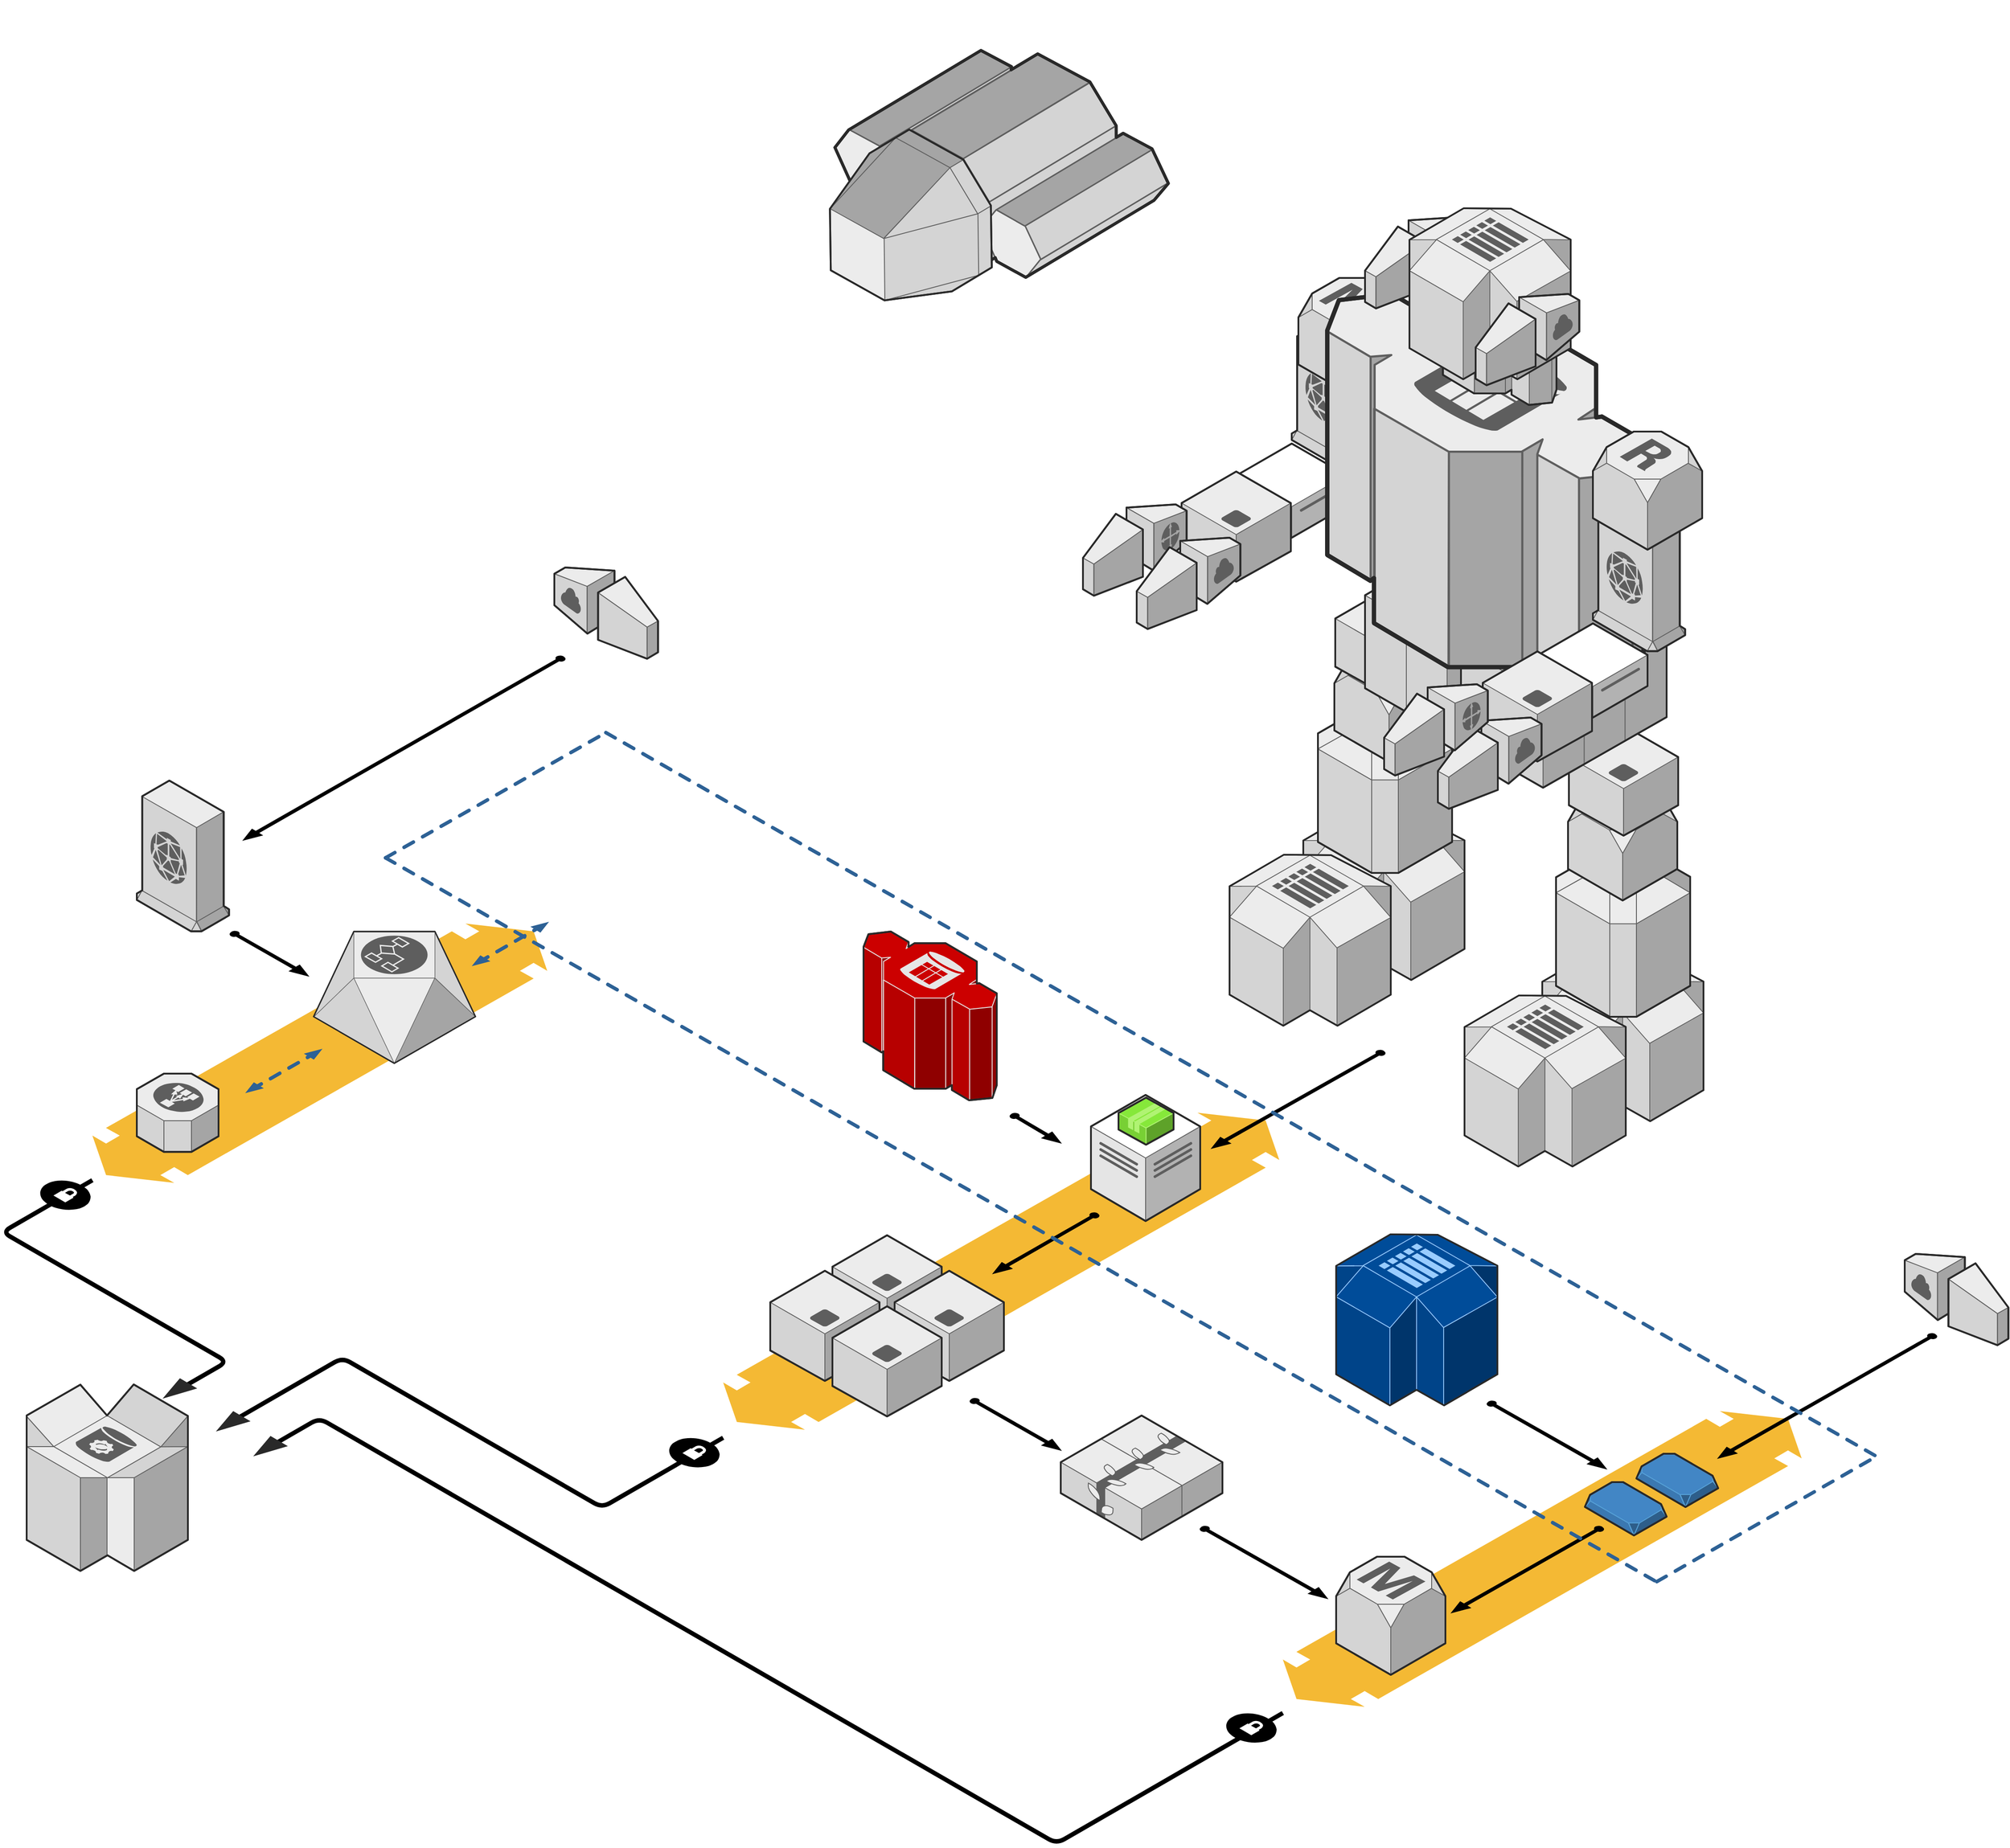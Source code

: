 <mxfile version="28.1.1">
  <diagram id="e6c9853f-fb2c-9f52-b62e-7900f19ca443" name="Page-1">
    <mxGraphModel dx="1765" dy="2204" grid="1" gridSize="10" guides="1" tooltips="1" connect="1" arrows="1" fold="1" page="1" pageScale="1" pageWidth="850" pageHeight="1100" background="#ffffff" math="0" shadow="0">
      <root>
        <mxCell id="0" />
        <mxCell id="1" parent="0" />
        <mxCell id="2" value="" style="verticalLabelPosition=bottom;html=1;verticalAlign=top;strokeWidth=1;dashed=0;shape=mxgraph.aws3d.simpleDb2;fillColor=#ECECEC;strokeColor=#5E5E5E;aspect=fixed;rounded=1;shadow=0;comic=0;fontSize=12;fontColor=#000000;" parent="1" vertex="1">
          <mxGeometry x="1706" y="1039" width="181.5" height="192.6" as="geometry" />
        </mxCell>
        <mxCell id="3" value="" style="verticalLabelPosition=bottom;html=1;verticalAlign=top;strokeWidth=1;dashed=0;shape=mxgraph.aws3d.simpleDb2;fillColor=#ECECEC;strokeColor=#5E5E5E;aspect=fixed;rounded=1;shadow=0;comic=0;fontSize=12;fontColor=#000000;" parent="1" vertex="1">
          <mxGeometry x="1618.5" y="1090" width="181.5" height="192.6" as="geometry" />
        </mxCell>
        <mxCell id="4" value="" style="verticalLabelPosition=bottom;html=1;verticalAlign=top;strokeWidth=1;align=center;outlineConnect=0;dashed=0;outlineConnect=0;shape=mxgraph.aws3d.email_service;fillColor=#ECECEC;strokeColor=#5E5E5E;aspect=fixed;" parent="1" vertex="1">
          <mxGeometry x="1721.5" y="922" width="151" height="192" as="geometry" />
        </mxCell>
        <mxCell id="5" value="" style="verticalLabelPosition=bottom;html=1;verticalAlign=top;strokeWidth=1;align=center;outlineConnect=0;dashed=0;outlineConnect=0;shape=mxgraph.aws3d.simpleDb;fillColor=#ECECEC;strokeColor=#5E5E5E;aspect=fixed;" parent="1" vertex="1">
          <mxGeometry x="1735" y="850" width="123" height="133" as="geometry" />
        </mxCell>
        <mxCell id="6" value="" style="verticalLabelPosition=bottom;html=1;verticalAlign=top;strokeWidth=1;align=center;outlineConnect=0;dashed=0;outlineConnect=0;shape=mxgraph.aws3d.application_server;fillColor=#ECECEC;strokeColor=#5E5E5E;aspect=fixed;" parent="1" vertex="1">
          <mxGeometry x="1736" y="786" width="123" height="124" as="geometry" />
        </mxCell>
        <mxCell id="7" value="" style="verticalLabelPosition=bottom;html=1;verticalAlign=top;strokeWidth=1;align=center;outlineConnect=0;dashed=0;outlineConnect=0;shape=mxgraph.aws3d.redshift;fillColor=#ECECEC;strokeColor=#5E5E5E;aspect=fixed;rotation=-121;flipH=1;" parent="1" vertex="1">
          <mxGeometry x="974.5" width="245" height="310" as="geometry" />
        </mxCell>
        <mxCell id="8" value="" style="verticalLabelPosition=bottom;html=1;verticalAlign=top;strokeWidth=1;align=center;outlineConnect=0;dashed=0;outlineConnect=0;shape=mxgraph.aws3d.cloudfront;fillColor=#ECECEC;strokeColor=#5E5E5E;aspect=fixed;" parent="1" vertex="1">
          <mxGeometry x="1424" y="330" width="103.8" height="169.8" as="geometry" />
        </mxCell>
        <mxCell id="9" value="" style="verticalLabelPosition=bottom;html=1;verticalAlign=top;strokeWidth=1;align=center;outlineConnect=0;dashed=0;outlineConnect=0;shape=mxgraph.aws3d.rdsMaster;fillColor=#ECECEC;strokeColor=#5E5E5E;aspect=fixed;" parent="1" vertex="1">
          <mxGeometry x="1431.5" y="282" width="123" height="133" as="geometry" />
        </mxCell>
        <mxCell id="10" value="" style="verticalLabelPosition=bottom;html=1;verticalAlign=top;strokeWidth=1;dashed=0;shape=mxgraph.aws3d.simpleDb2;fillColor=#ECECEC;strokeColor=#5E5E5E;aspect=fixed;rounded=1;shadow=0;comic=0;fontSize=12;fontColor=#000000;" parent="1" vertex="1">
          <mxGeometry x="1437" y="880" width="181.5" height="192.6" as="geometry" />
        </mxCell>
        <mxCell id="11" value="" style="verticalLabelPosition=bottom;html=1;verticalAlign=top;strokeWidth=1;dashed=0;shape=mxgraph.aws3d.simpleDb2;fillColor=#ECECEC;strokeColor=#5E5E5E;aspect=fixed;rounded=1;shadow=0;comic=0;fontSize=12;fontColor=#000000;" parent="1" vertex="1">
          <mxGeometry x="1354" y="931.5" width="181.5" height="192.6" as="geometry" />
        </mxCell>
        <mxCell id="12" value="" style="verticalLabelPosition=bottom;html=1;verticalAlign=top;strokeWidth=1;align=center;outlineConnect=0;dashed=0;outlineConnect=0;shape=mxgraph.aws3d.email_service;fillColor=#ECECEC;strokeColor=#5E5E5E;aspect=fixed;" parent="1" vertex="1">
          <mxGeometry x="1453.5" y="760" width="151" height="192" as="geometry" />
        </mxCell>
        <mxCell id="13" value="" style="verticalLabelPosition=bottom;html=1;verticalAlign=top;strokeWidth=1;align=center;outlineConnect=0;dashed=0;outlineConnect=0;shape=mxgraph.aws3d.simpleDb;fillColor=#ECECEC;strokeColor=#5E5E5E;aspect=fixed;" parent="1" vertex="1">
          <mxGeometry x="1472" y="694" width="123" height="133" as="geometry" />
        </mxCell>
        <mxCell id="14" value="" style="verticalLabelPosition=bottom;html=1;verticalAlign=top;strokeWidth=1;align=center;outlineConnect=0;dashed=0;outlineConnect=0;shape=mxgraph.aws3d.application_server;fillColor=#ECECEC;strokeColor=#5E5E5E;aspect=fixed;" parent="1" vertex="1">
          <mxGeometry x="1473" y="630" width="123" height="124" as="geometry" />
        </mxCell>
        <mxCell id="15" value="" style="verticalLabelPosition=bottom;html=1;verticalAlign=top;strokeWidth=1;align=center;outlineConnect=0;dashed=0;outlineConnect=0;shape=mxgraph.aws3d.s3;fillColor=#ECECEC;strokeColor=#5E5E5E;aspect=fixed;" parent="1" vertex="1">
          <mxGeometry x="1506.5" y="558" width="231.5" height="239" as="geometry" />
        </mxCell>
        <mxCell id="16" value="" style="verticalLabelPosition=bottom;html=1;verticalAlign=top;strokeWidth=1;align=center;outlineConnect=0;dashed=0;outlineConnect=0;shape=mxgraph.aws3d.s3;fillColor=#ECECEC;strokeColor=#5E5E5E;aspect=fixed;" parent="1" vertex="1">
          <mxGeometry x="1614.5" y="617" width="231.5" height="239" as="geometry" />
        </mxCell>
        <mxCell id="17" value="" style="verticalLabelPosition=bottom;html=1;verticalAlign=top;strokeWidth=1;align=center;outlineConnect=0;dashed=0;outlineConnect=0;shape=mxgraph.aws3d.dataServer;fillColor=#ffffff;strokeColor=#5E5E5E;aspect=fixed;" parent="1" vertex="1">
          <mxGeometry x="1362.5" y="468.5" width="123" height="106" as="geometry" />
        </mxCell>
        <mxCell id="18" value="" style="verticalLabelPosition=bottom;html=1;verticalAlign=top;strokeWidth=1;align=center;outlineConnect=0;dashed=0;outlineConnect=0;shape=mxgraph.aws3d.redshift;fillColor=#ECECEC;strokeColor=#5E5E5E;aspect=fixed;" parent="1" vertex="1">
          <mxGeometry x="1464" y="300" width="356" height="451" as="geometry" />
        </mxCell>
        <mxCell id="19" value="" style="verticalLabelPosition=bottom;html=1;verticalAlign=top;strokeWidth=1;align=center;outlineConnect=0;dashed=0;outlineConnect=0;shape=mxgraph.aws3d.application_server;fillColor=#ECECEC;strokeColor=#5E5E5E;aspect=fixed;" parent="1" vertex="1">
          <mxGeometry x="1300" y="500" width="123" height="124" as="geometry" />
        </mxCell>
        <mxCell id="20" value="" style="verticalLabelPosition=bottom;html=1;verticalAlign=top;strokeWidth=1;dashed=0;shape=mxgraph.aws3d.flatDoubleEdge;fillColor=#000000;aspect=fixed;rounded=1;shadow=0;comic=0;fontFamily=Verdana;fontSize=12;fontColor=#000000;flipV=1;" parent="1" vertex="1">
          <mxGeometry x="1414" y="1558" width="584" height="333" as="geometry" />
        </mxCell>
        <mxCell id="21" value="" style="verticalLabelPosition=bottom;html=1;verticalAlign=top;strokeWidth=1;dashed=0;shape=mxgraph.aws3d.flatDoubleEdge;fillColor=#000000;aspect=fixed;rounded=1;shadow=0;comic=0;fontFamily=Verdana;fontSize=12;fontColor=#000000;flipV=1;" parent="1" vertex="1">
          <mxGeometry x="784" y="1222" width="626" height="357" as="geometry" />
        </mxCell>
        <mxCell id="22" value="" style="verticalLabelPosition=bottom;html=1;verticalAlign=top;strokeWidth=1;dashed=0;shape=mxgraph.aws3d.flatDoubleEdge;fillColor=#000000;aspect=fixed;rounded=1;shadow=0;comic=0;fontFamily=Verdana;fontSize=12;fontColor=#000000;flipV=1;" parent="1" vertex="1">
          <mxGeometry x="74" y="1009" width="512" height="292" as="geometry" />
        </mxCell>
        <mxCell id="23" value="" style="edgeStyle=isometricEdgeStyle;endArrow=none;html=1;labelBackgroundColor=none;strokeColor=#000000;strokeWidth=5;fontFamily=Verdana;fontSize=12;fontColor=#000000;" parent="1" edge="1">
          <mxGeometry width="50" height="100" relative="1" as="geometry">
            <mxPoint x="164" y="1538" as="sourcePoint" />
            <mxPoint x="74" y="1298" as="targetPoint" />
            <Array as="points">
              <mxPoint x="114" y="1438" />
            </Array>
          </mxGeometry>
        </mxCell>
        <mxCell id="24" value="" style="verticalLabelPosition=bottom;html=1;verticalAlign=top;strokeWidth=1;dashed=0;shape=mxgraph.aws3d.dynamoDb;fillColor=#ECECEC;strokeColor=#5E5E5E;aspect=fixed;rounded=1;shadow=0;comic=0;fontSize=12;fontColor=#000000;" parent="1" vertex="1">
          <mxGeometry y="1528" width="181.5" height="210" as="geometry" />
        </mxCell>
        <mxCell id="25" value="" style="edgeStyle=isometricEdgeStyle;endArrow=none;html=1;labelBackgroundColor=none;strokeColor=#000000;strokeWidth=5;fontFamily=Verdana;fontSize=12;fontColor=#000000;" parent="1" edge="1">
          <mxGeometry width="50" height="100" relative="1" as="geometry">
            <mxPoint x="234" y="1568" as="sourcePoint" />
            <mxPoint x="784" y="1588" as="targetPoint" />
            <Array as="points">
              <mxPoint x="494" y="1578" />
            </Array>
          </mxGeometry>
        </mxCell>
        <mxCell id="26" value="" style="verticalLabelPosition=bottom;html=1;verticalAlign=top;strokeWidth=1;dashed=0;shape=mxgraph.aws3d.elasticLoadBalancing;fillColor=#ECECEC;strokeColor=#5E5E5E;aspect=fixed;rounded=1;shadow=0;comic=0;fontSize=12;fontColor=#000000;" parent="1" vertex="1">
          <mxGeometry x="124" y="1178" width="92" height="88.17" as="geometry" />
        </mxCell>
        <mxCell id="27" value="" style="verticalLabelPosition=bottom;html=1;verticalAlign=top;strokeWidth=1;dashed=0;shape=mxgraph.aws3d.workflowService;fillColor=#ECECEC;strokeColor=#5E5E5E;aspect=fixed;rounded=1;shadow=0;comic=0;fontSize=12;fontColor=#000000;" parent="1" vertex="1">
          <mxGeometry x="323" y="1018" width="182.2" height="148.4" as="geometry" />
        </mxCell>
        <mxCell id="28" value="" style="verticalLabelPosition=bottom;html=1;verticalAlign=top;strokeWidth=1;dashed=0;shape=mxgraph.aws3d.cloudfront;fillColor=#ECECEC;strokeColor=#5E5E5E;aspect=fixed;rounded=1;shadow=0;comic=0;fontSize=12;fontColor=#000000;" parent="1" vertex="1">
          <mxGeometry x="124" y="848" width="103.8" height="169.8" as="geometry" />
        </mxCell>
        <mxCell id="29" value="" style="verticalLabelPosition=bottom;html=1;verticalAlign=top;strokeWidth=1;dashed=0;shape=mxgraph.aws3d.internetGateway;fillColor=#ECECEC;strokeColor=#5E5E5E;aspect=fixed;rounded=1;shadow=0;comic=0;fontSize=12;fontColor=#000000;flipH=1;flipV=0;" parent="1" vertex="1">
          <mxGeometry x="594" y="608" width="116.7" height="102.8" as="geometry" />
        </mxCell>
        <mxCell id="30" value="" style="verticalLabelPosition=bottom;html=1;verticalAlign=top;strokeWidth=1;dashed=0;shape=mxgraph.aws3d.internetGateway;fillColor=#ECECEC;strokeColor=#5E5E5E;aspect=fixed;rounded=1;shadow=0;comic=0;fontSize=12;fontColor=#000000;flipH=1;flipV=0;" parent="1" vertex="1">
          <mxGeometry x="2114" y="1381" width="116.7" height="102.8" as="geometry" />
        </mxCell>
        <mxCell id="31" value="" style="verticalLabelPosition=bottom;html=1;verticalAlign=top;strokeWidth=1;dashed=0;shape=mxgraph.aws3d.redshift;fillColor=#CC0000;strokeColor=#E6E6E6;aspect=fixed;rounded=1;shadow=0;comic=0;fontSize=12;fontColor=#000000;" parent="1" vertex="1">
          <mxGeometry x="942" y="1018" width="150" height="190" as="geometry" />
        </mxCell>
        <mxCell id="32" value="" style="verticalLabelPosition=bottom;html=1;verticalAlign=top;strokeWidth=1;dashed=0;shape=mxgraph.aws3d.snapshot;fillColor=#4286c5;strokeColor=#57A2D8;aspect=fixed;rounded=1;shadow=0;comic=0;fontSize=12;fontColor=#000000;" parent="1" vertex="1">
          <mxGeometry x="1812" y="1606" width="92" height="60" as="geometry" />
        </mxCell>
        <mxCell id="33" value="" style="verticalLabelPosition=bottom;html=1;verticalAlign=top;strokeWidth=1;dashed=0;shape=mxgraph.aws3d.application_server;fillColor=#ECECEC;strokeColor=#5E5E5E;aspect=fixed;rounded=1;shadow=0;comic=0;fontSize=12;fontColor=#000000;" parent="1" vertex="1">
          <mxGeometry x="907" y="1360" width="123" height="124" as="geometry" />
        </mxCell>
        <mxCell id="34" value="" style="verticalLabelPosition=bottom;html=1;verticalAlign=top;strokeWidth=1;dashed=0;shape=mxgraph.aws3d.application_server;fillColor=#ECECEC;strokeColor=#5E5E5E;aspect=fixed;rounded=1;shadow=0;comic=0;fontSize=12;fontColor=#000000;" parent="1" vertex="1">
          <mxGeometry x="837" y="1400" width="123" height="124" as="geometry" />
        </mxCell>
        <mxCell id="35" value="" style="verticalLabelPosition=bottom;html=1;verticalAlign=top;strokeWidth=1;dashed=0;shape=mxgraph.aws3d.application_server;fillColor=#ECECEC;strokeColor=#5E5E5E;aspect=fixed;rounded=1;shadow=0;comic=0;fontSize=12;fontColor=#000000;" parent="1" vertex="1">
          <mxGeometry x="977" y="1400" width="123" height="124" as="geometry" />
        </mxCell>
        <mxCell id="36" value="" style="verticalLabelPosition=bottom;html=1;verticalAlign=top;strokeWidth=1;dashed=0;shape=mxgraph.aws3d.application_server;fillColor=#ECECEC;strokeColor=#5E5E5E;aspect=fixed;rounded=1;shadow=0;comic=0;fontSize=12;fontColor=#000000;" parent="1" vertex="1">
          <mxGeometry x="907" y="1440" width="123" height="124" as="geometry" />
        </mxCell>
        <mxCell id="37" value="" style="verticalLabelPosition=bottom;html=1;verticalAlign=top;strokeWidth=1;dashed=0;shape=mxgraph.aws3d.elasticBeanstalk;fillColor=#ECECEC;strokeColor=#5E5E5E;aspect=fixed;rounded=1;shadow=0;comic=0;fontSize=12;fontColor=#000000;" parent="1" vertex="1">
          <mxGeometry x="1164" y="1563" width="182" height="140" as="geometry" />
        </mxCell>
        <mxCell id="38" value="" style="verticalLabelPosition=bottom;html=1;verticalAlign=top;strokeWidth=1;dashed=0;shape=mxgraph.aws3d.simpleDb2;fillColor=#004C99;strokeColor=#99CCFF;aspect=fixed;rounded=1;shadow=0;comic=0;fontSize=12;fontColor=#000000;" parent="1" vertex="1">
          <mxGeometry x="1474" y="1359" width="181.5" height="192.6" as="geometry" />
        </mxCell>
        <mxCell id="39" value="" style="verticalLabelPosition=bottom;html=1;verticalAlign=top;strokeWidth=1;dashed=0;shape=mxgraph.aws3d.dataCenter;fillColor=#ffffff;strokeColor=#5E5E5E;aspect=fixed;rounded=1;shadow=0;comic=0;fontSize=12;fontColor=#000000;" parent="1" vertex="1">
          <mxGeometry x="1198" y="1202" width="123" height="142" as="geometry" />
        </mxCell>
        <mxCell id="40" value="" style="verticalLabelPosition=bottom;html=1;verticalAlign=top;strokeWidth=1;dashed=0;shape=mxgraph.aws3d.application2;fillColor=#86E83A;strokeColor=#B0F373;aspect=fixed;rounded=1;shadow=0;comic=0;fontSize=12;fontColor=#000000;" parent="1" vertex="1">
          <mxGeometry x="1229" y="1205" width="62" height="53" as="geometry" />
        </mxCell>
        <mxCell id="41" value="" style="verticalLabelPosition=bottom;html=1;verticalAlign=top;strokeWidth=1;dashed=0;shape=mxgraph.aws3d.arrowhead;aspect=fixed;rounded=1;shadow=0;comic=0;fillColor=none;fontFamily=Verdana;fontSize=12;fontColor=#000000;flipV=1;" parent="1" vertex="1">
          <mxGeometry x="153" y="1521" width="39" height="23" as="geometry" />
        </mxCell>
        <mxCell id="42" value="" style="verticalLabelPosition=bottom;html=1;verticalAlign=top;strokeWidth=1;dashed=0;shape=mxgraph.aws3d.arrowhead;aspect=fixed;rounded=1;shadow=0;comic=0;fillColor=none;fontFamily=Verdana;fontSize=12;fontColor=#000000;flipV=1;" parent="1" vertex="1">
          <mxGeometry x="213" y="1558" width="39" height="23" as="geometry" />
        </mxCell>
        <mxCell id="43" value="" style="verticalLabelPosition=bottom;html=1;verticalAlign=top;strokeWidth=1;dashed=0;shape=mxgraph.aws3d.secureConnection;fillColor=#000000;strokeColor=#ffffff;aspect=fixed;rounded=1;shadow=0;comic=0;fontSize=12;fontColor=#000000;" parent="1" vertex="1">
          <mxGeometry x="15" y="1298" width="57.0" height="34" as="geometry" />
        </mxCell>
        <mxCell id="44" value="" style="verticalLabelPosition=bottom;html=1;verticalAlign=top;strokeWidth=1;dashed=0;shape=mxgraph.aws3d.dashedEdgeDouble;fillColor=#000000;aspect=fixed;rounded=1;shadow=0;comic=0;fontFamily=Verdana;fontSize=12;fontColor=#000000;flipV=1;" parent="1" vertex="1">
          <mxGeometry x="246" y="1150" width="87" height="50" as="geometry" />
        </mxCell>
        <mxCell id="45" value="" style="verticalLabelPosition=bottom;html=1;verticalAlign=top;strokeWidth=1;dashed=0;shape=mxgraph.aws3d.dashedEdgeDouble;fillColor=#000000;aspect=fixed;rounded=1;shadow=0;comic=0;fontFamily=Verdana;fontSize=12;fontColor=#000000;flipV=1;" parent="1" vertex="1">
          <mxGeometry x="501" y="1007" width="87" height="50" as="geometry" />
        </mxCell>
        <mxCell id="46" value="" style="verticalLabelPosition=bottom;html=1;verticalAlign=top;strokeWidth=1;dashed=0;shape=mxgraph.aws3d.arrowSE;fillColor=#000000;aspect=fixed;rounded=1;shadow=0;comic=0;fontFamily=Verdana;fontSize=12;fontColor=#000000;" parent="1" vertex="1">
          <mxGeometry x="229" y="1018" width="88" height="50" as="geometry" />
        </mxCell>
        <mxCell id="47" value="" style="verticalLabelPosition=bottom;html=1;verticalAlign=top;strokeWidth=1;dashed=0;shape=mxgraph.aws3d.arrowSW;fillColor=#000000;aspect=fixed;rounded=1;shadow=0;comic=0;fontFamily=Verdana;fontSize=12;fontColor=#000000;" parent="1" vertex="1">
          <mxGeometry x="244" y="708" width="362" height="207" as="geometry" />
        </mxCell>
        <mxCell id="48" value="" style="verticalLabelPosition=bottom;html=1;verticalAlign=top;strokeWidth=1;dashed=0;shape=mxgraph.aws3d.arrowSE;fillColor=#000000;aspect=fixed;rounded=1;shadow=0;comic=0;fontFamily=Verdana;fontSize=12;fontColor=#000000;" parent="1" vertex="1">
          <mxGeometry x="1107" y="1223" width="57" height="33" as="geometry" />
        </mxCell>
        <mxCell id="49" value="" style="verticalLabelPosition=bottom;html=1;verticalAlign=top;strokeWidth=1;dashed=0;shape=mxgraph.aws3d.arrowSW;fillColor=#000000;aspect=fixed;rounded=1;shadow=0;comic=0;fontFamily=Verdana;fontSize=12;fontColor=#000000;" parent="1" vertex="1">
          <mxGeometry x="1334" y="1152" width="195" height="110" as="geometry" />
        </mxCell>
        <mxCell id="50" value="" style="verticalLabelPosition=bottom;html=1;verticalAlign=top;strokeWidth=1;dashed=0;shape=mxgraph.aws3d.arrowSW;fillColor=#000000;aspect=fixed;rounded=1;shadow=0;comic=0;fontFamily=Verdana;fontSize=12;fontColor=#000000;" parent="1" vertex="1">
          <mxGeometry x="1088" y="1335" width="119" height="68" as="geometry" />
        </mxCell>
        <mxCell id="51" value="" style="verticalLabelPosition=bottom;html=1;verticalAlign=top;strokeWidth=1;dashed=0;shape=mxgraph.aws3d.arrowSE;fillColor=#000000;aspect=fixed;rounded=1;shadow=0;comic=0;fontFamily=Verdana;fontSize=12;fontColor=#000000;" parent="1" vertex="1">
          <mxGeometry x="1062" y="1544" width="102" height="58" as="geometry" />
        </mxCell>
        <mxCell id="52" value="" style="verticalLabelPosition=bottom;html=1;verticalAlign=top;strokeWidth=1;dashed=0;shape=mxgraph.aws3d.arrowSE;fillColor=#000000;aspect=fixed;rounded=1;shadow=0;comic=0;fontFamily=Verdana;fontSize=12;fontColor=#000000;" parent="1" vertex="1">
          <mxGeometry x="1321" y="1688" width="143" height="81" as="geometry" />
        </mxCell>
        <mxCell id="53" value="" style="verticalLabelPosition=bottom;html=1;verticalAlign=top;strokeWidth=1;dashed=0;shape=mxgraph.aws3d.snapshot;fillColor=#4286c5;strokeColor=#57A2D8;aspect=fixed;rounded=1;shadow=0;comic=0;fontFamily=Verdana;fontSize=12;fontColor=#000000;" parent="1" vertex="1">
          <mxGeometry x="1754" y="1638" width="92" height="60" as="geometry" />
        </mxCell>
        <mxCell id="54" value="" style="verticalLabelPosition=bottom;html=1;verticalAlign=top;strokeWidth=1;dashed=0;shape=mxgraph.aws3d.rdsMaster;fillColor=#ECECEC;strokeColor=#5E5E5E;aspect=fixed;rounded=1;shadow=0;comic=0;fontFamily=Verdana;fontSize=12;fontColor=#000000;" parent="1" vertex="1">
          <mxGeometry x="1474" y="1722" width="123" height="133" as="geometry" />
        </mxCell>
        <mxCell id="55" value="" style="verticalLabelPosition=bottom;html=1;verticalAlign=top;strokeWidth=1;dashed=0;shape=mxgraph.aws3d.arrowSW;fillColor=#000000;aspect=fixed;rounded=1;shadow=0;comic=0;fontFamily=Verdana;fontSize=12;fontColor=#000000;" parent="1" vertex="1">
          <mxGeometry x="1604" y="1688" width="171" height="97" as="geometry" />
        </mxCell>
        <mxCell id="56" value="" style="verticalLabelPosition=bottom;html=1;verticalAlign=top;strokeWidth=1;dashed=0;shape=mxgraph.aws3d.arrowSE;fillColor=#000000;aspect=fixed;rounded=1;shadow=0;comic=0;fontFamily=Verdana;fontSize=12;fontColor=#000000;" parent="1" vertex="1">
          <mxGeometry x="1644" y="1547" width="134" height="76" as="geometry" />
        </mxCell>
        <mxCell id="57" value="" style="verticalLabelPosition=bottom;html=1;verticalAlign=top;strokeWidth=1;dashed=0;shape=mxgraph.aws3d.arrowSW;fillColor=#000000;aspect=fixed;rounded=1;shadow=0;comic=0;fontFamily=Verdana;fontSize=12;fontColor=#000000;" parent="1" vertex="1">
          <mxGeometry x="1904" y="1471" width="246" height="140" as="geometry" />
        </mxCell>
        <mxCell id="58" value="" style="verticalLabelPosition=bottom;html=1;verticalAlign=top;strokeWidth=1;dashed=0;shape=mxgraph.aws3d.dashedArrowlessEdge;fillColor=#000000;aspect=fixed;rounded=1;shadow=0;comic=0;fontFamily=Verdana;fontSize=12;fontColor=#000000;" parent="1" vertex="1">
          <mxGeometry x="652" y="794" width="1432" height="816" as="geometry" />
        </mxCell>
        <mxCell id="59" value="" style="verticalLabelPosition=bottom;html=1;verticalAlign=top;strokeWidth=1;dashed=0;shape=mxgraph.aws3d.dashedArrowlessEdge;fillColor=#000000;aspect=fixed;rounded=1;shadow=0;comic=0;fontFamily=Verdana;fontSize=12;fontColor=#000000;" parent="1" vertex="1">
          <mxGeometry x="404" y="935" width="1432" height="816" as="geometry" />
        </mxCell>
        <mxCell id="60" value="" style="verticalLabelPosition=bottom;html=1;verticalAlign=top;strokeWidth=1;dashed=0;shape=mxgraph.aws3d.dashedArrowlessEdge;fillColor=#000000;aspect=fixed;rounded=1;shadow=0;comic=0;fontFamily=Verdana;fontSize=12;fontColor=#000000;flipV=1;" parent="1" vertex="1">
          <mxGeometry x="404" y="794" width="248" height="141" as="geometry" />
        </mxCell>
        <mxCell id="61" value="" style="verticalLabelPosition=bottom;html=1;verticalAlign=top;strokeWidth=1;dashed=0;shape=mxgraph.aws3d.dashedArrowlessEdge;fillColor=#000000;aspect=fixed;rounded=1;shadow=0;comic=0;fontFamily=Verdana;fontSize=12;fontColor=#000000;flipV=1;" parent="1" vertex="1">
          <mxGeometry x="1835" y="1608" width="249" height="142" as="geometry" />
        </mxCell>
        <mxCell id="62" value="" style="verticalLabelPosition=bottom;html=1;verticalAlign=top;strokeWidth=1;dashed=0;shape=mxgraph.aws3d.secureConnection;fillColor=#000000;strokeColor=#ffffff;aspect=fixed;rounded=1;shadow=0;comic=0;fontSize=12;fontColor=#000000;" parent="1" vertex="1">
          <mxGeometry x="723" y="1588" width="57.0" height="34" as="geometry" />
        </mxCell>
        <mxCell id="63" value="" style="edgeStyle=isometricEdgeStyle;endArrow=none;html=1;labelBackgroundColor=none;strokeColor=#000000;strokeWidth=5;fontFamily=Verdana;fontSize=12;fontColor=#000000;" parent="1" edge="1">
          <mxGeometry width="50" height="100" relative="1" as="geometry">
            <mxPoint x="274" y="1598" as="sourcePoint" />
            <mxPoint x="1414" y="1898" as="targetPoint" />
            <Array as="points">
              <mxPoint x="714" y="1788" />
            </Array>
          </mxGeometry>
        </mxCell>
        <mxCell id="64" value="" style="verticalLabelPosition=bottom;html=1;verticalAlign=top;strokeWidth=1;dashed=0;shape=mxgraph.aws3d.arrowhead;aspect=fixed;rounded=1;shadow=0;comic=0;fillColor=none;fontFamily=Verdana;fontSize=12;fontColor=#000000;flipV=1;" parent="1" vertex="1">
          <mxGeometry x="255" y="1586" width="39" height="23" as="geometry" />
        </mxCell>
        <mxCell id="65" value="" style="verticalLabelPosition=bottom;html=1;verticalAlign=top;strokeWidth=1;dashed=0;shape=mxgraph.aws3d.secureConnection;fillColor=#000000;strokeColor=#ffffff;aspect=fixed;rounded=1;shadow=0;comic=0;fontSize=12;fontColor=#000000;" parent="1" vertex="1">
          <mxGeometry x="1350" y="1898" width="57.0" height="34" as="geometry" />
        </mxCell>
        <mxCell id="66" value="" style="verticalLabelPosition=bottom;html=1;verticalAlign=top;strokeWidth=1;align=center;outlineConnect=0;dashed=0;outlineConnect=0;shape=mxgraph.aws3d.customerGateway;fillColor=#ECECEC;strokeColor=#5E5E5E;aspect=fixed;" parent="1" vertex="1">
          <mxGeometry x="1189" y="537" width="116.7" height="102.8" as="geometry" />
        </mxCell>
        <mxCell id="67" value="" style="verticalLabelPosition=bottom;html=1;verticalAlign=top;strokeWidth=1;align=center;outlineConnect=0;dashed=0;outlineConnect=0;shape=mxgraph.aws3d.internetGateway;fillColor=#ECECEC;strokeColor=#5E5E5E;aspect=fixed;" parent="1" vertex="1">
          <mxGeometry x="1249.5" y="574.5" width="116.7" height="102.8" as="geometry" />
        </mxCell>
        <mxCell id="68" value="" style="verticalLabelPosition=bottom;html=1;verticalAlign=top;strokeWidth=1;align=center;outlineConnect=0;dashed=0;outlineConnect=0;shape=mxgraph.aws3d.cloudfront;fillColor=#ECECEC;strokeColor=#5E5E5E;aspect=fixed;rotation=0;" parent="1" vertex="1">
          <mxGeometry x="1763" y="532.5" width="103.8" height="169.8" as="geometry" />
        </mxCell>
        <mxCell id="69" value="" style="verticalLabelPosition=bottom;html=1;verticalAlign=top;strokeWidth=1;align=center;outlineConnect=0;dashed=0;outlineConnect=0;shape=mxgraph.aws3d.dataServer;fillColor=#ffffff;strokeColor=#5E5E5E;aspect=fixed;rotation=0;" parent="1" vertex="1">
          <mxGeometry x="1701.5" y="671" width="123" height="106" as="geometry" />
        </mxCell>
        <mxCell id="70" value="" style="verticalLabelPosition=bottom;html=1;verticalAlign=top;strokeWidth=1;align=center;outlineConnect=0;dashed=0;outlineConnect=0;shape=mxgraph.aws3d.application_server;fillColor=#ECECEC;strokeColor=#5E5E5E;aspect=fixed;rotation=0;" parent="1" vertex="1">
          <mxGeometry x="1639" y="702.5" width="123" height="124" as="geometry" />
        </mxCell>
        <mxCell id="71" value="" style="verticalLabelPosition=bottom;html=1;verticalAlign=top;strokeWidth=1;align=center;outlineConnect=0;dashed=0;outlineConnect=0;shape=mxgraph.aws3d.internetGateway;fillColor=#ECECEC;strokeColor=#5E5E5E;aspect=fixed;rotation=0;" parent="1" vertex="1">
          <mxGeometry x="1588.5" y="777" width="116.7" height="102.8" as="geometry" />
        </mxCell>
        <mxCell id="72" value="" style="verticalLabelPosition=bottom;html=1;verticalAlign=top;strokeWidth=1;align=center;outlineConnect=0;dashed=0;outlineConnect=0;shape=mxgraph.aws3d.customerGateway;fillColor=#ECECEC;strokeColor=#5E5E5E;aspect=fixed;rotation=0;" parent="1" vertex="1">
          <mxGeometry x="1528" y="739.5" width="116.7" height="102.8" as="geometry" />
        </mxCell>
        <mxCell id="73" value="" style="verticalLabelPosition=bottom;html=1;verticalAlign=top;strokeWidth=1;align=center;outlineConnect=0;dashed=0;outlineConnect=0;shape=mxgraph.aws3d.rdsSlave;fillColor=#ECECEC;strokeColor=#5E5E5E;aspect=fixed;" parent="1" vertex="1">
          <mxGeometry x="1763" y="455" width="123" height="133" as="geometry" />
        </mxCell>
        <mxCell id="74" value="" style="verticalLabelPosition=bottom;html=1;verticalAlign=top;strokeWidth=1;align=center;outlineConnect=0;dashed=0;outlineConnect=0;shape=mxgraph.aws3d.customerGateway;fillColor=#ECECEC;strokeColor=#5E5E5E;aspect=fixed;" parent="1" vertex="1">
          <mxGeometry x="1506.5" y="213.5" width="116.7" height="102.8" as="geometry" />
        </mxCell>
        <mxCell id="75" value="" style="verticalLabelPosition=bottom;html=1;verticalAlign=top;strokeWidth=1;align=center;outlineConnect=0;dashed=0;outlineConnect=0;shape=mxgraph.aws3d.redshift;fillColor=#ECECEC;strokeColor=#5E5E5E;aspect=fixed;" parent="1" vertex="1">
          <mxGeometry x="1572" y="235" width="150" height="190" as="geometry" />
        </mxCell>
        <mxCell id="76" value="" style="verticalLabelPosition=bottom;html=1;verticalAlign=top;strokeWidth=1;align=center;outlineConnect=0;dashed=0;outlineConnect=0;shape=mxgraph.aws3d.simpleDb2;fillColor=#ECECEC;strokeColor=#5E5E5E;aspect=fixed;" parent="1" vertex="1">
          <mxGeometry x="1556.5" y="203.5" width="181.5" height="192.6" as="geometry" />
        </mxCell>
        <mxCell id="77" value="" style="verticalLabelPosition=bottom;html=1;verticalAlign=top;strokeWidth=1;align=center;outlineConnect=0;dashed=0;outlineConnect=0;shape=mxgraph.aws3d.internetGateway;fillColor=#ECECEC;strokeColor=#5E5E5E;aspect=fixed;" parent="1" vertex="1">
          <mxGeometry x="1631" y="300" width="116.7" height="102.8" as="geometry" />
        </mxCell>
        <mxCell id="78" value="" style="verticalLabelPosition=bottom;html=1;verticalAlign=top;strokeWidth=1;align=center;outlineConnect=0;dashed=0;outlineConnect=0;shape=mxgraph.aws3d.glacier;fillColor=#ECECEC;strokeColor=#5E5E5E;aspect=fixed;rotation=-121;" parent="1" vertex="1">
          <mxGeometry x="897" y="128" width="181" height="192" as="geometry" />
        </mxCell>
      </root>
    </mxGraphModel>
  </diagram>
</mxfile>

